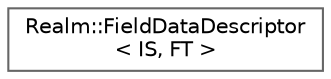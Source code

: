 digraph "Graphical Class Hierarchy"
{
 // LATEX_PDF_SIZE
  bgcolor="transparent";
  edge [fontname=Helvetica,fontsize=10,labelfontname=Helvetica,labelfontsize=10];
  node [fontname=Helvetica,fontsize=10,shape=box,height=0.2,width=0.4];
  rankdir="LR";
  Node0 [id="Node000000",label="Realm::FieldDataDescriptor\l\< IS, FT \>",height=0.2,width=0.4,color="grey40", fillcolor="white", style="filled",URL="$structRealm_1_1FieldDataDescriptor.html",tooltip=" "];
}
